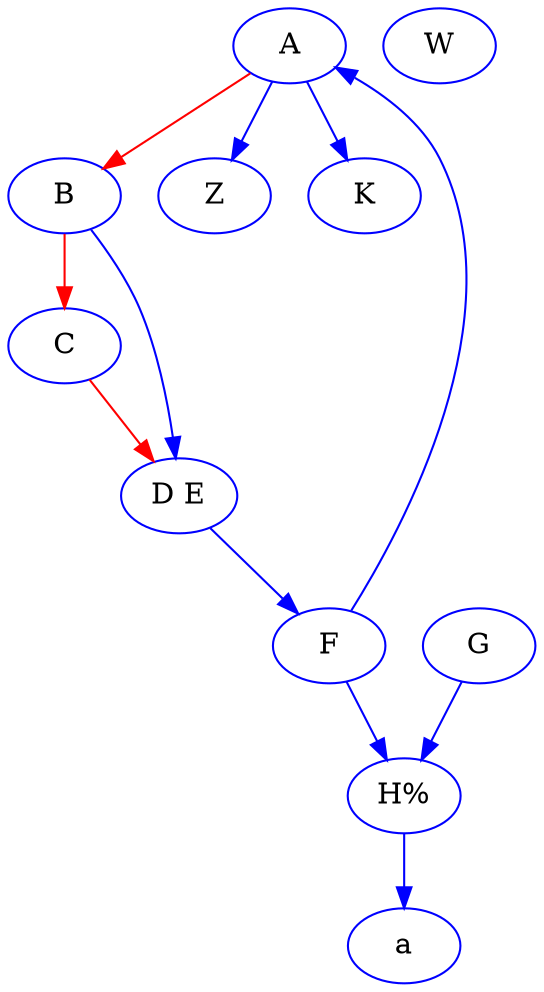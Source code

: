 strict digraph MYNAME{
     graph      [color = "blue"]
    node [color = "blue"] edge [color = "blue"]
    A->B -> C -> "D E"[color = "red"] W G    -> "H%" /* A -> XXX */ A -> Z
    B -> "D E";"D E" -> F /* MULTILINE A -> W
    COMMENT */ F -> A
    subgraph {F -> "H%"-> a; K [color = "blue"] A -> K}
}